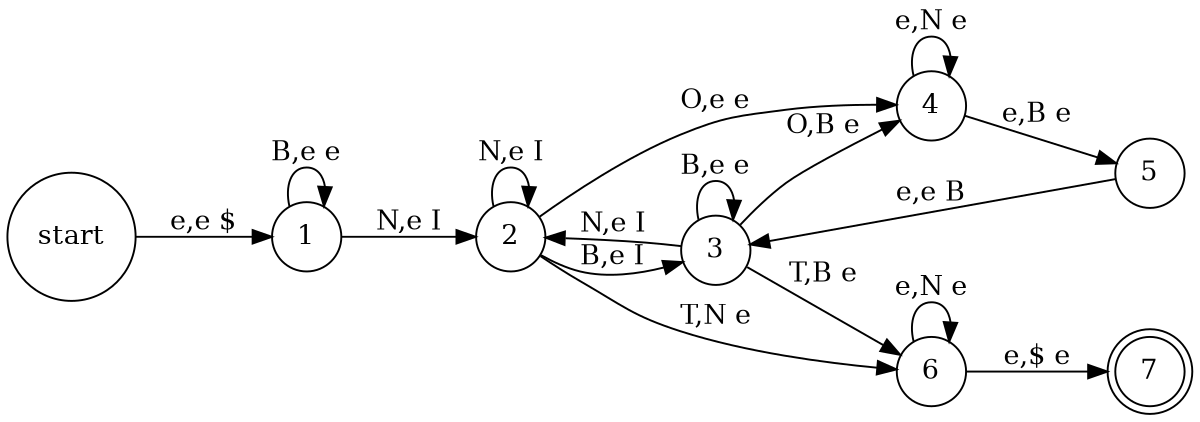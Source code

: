 digraph finite_state_machine {
	rankdir=LR;
	size="8,5"
	node [shape = doublecircle]; 7;
	node [shape = circle];
	start -> 1 [ label = "e,e $" ];
	1 -> 1 [ label = "B,e e" ];
	1 -> 2 [ label = "N,e I" ];
	2 -> 2 [ label = "N,e I" ];
	2 -> 3 [ label = "B,e I" ];
	2 -> 4 [ label = "O,e e" ];
	2 -> 6 [ label = "T,N e" ];
	3 -> 4 [ label = "O,B e" ];
	3 -> 3 [ label = "B,e e" ];
	3 -> 2 [ label = "N,e I" ];
	4 -> 4 [ label = "e,N e" ];
	3 -> 6 [ label = "T,B e" ];
	5 -> 3 [ label = "e,e B" ];
	4 -> 5 [ label = "e,B e" ];
	6 -> 6 [ label = "e,N e" ];
	6 -> 7 [ label = "e,$ e" ];}
